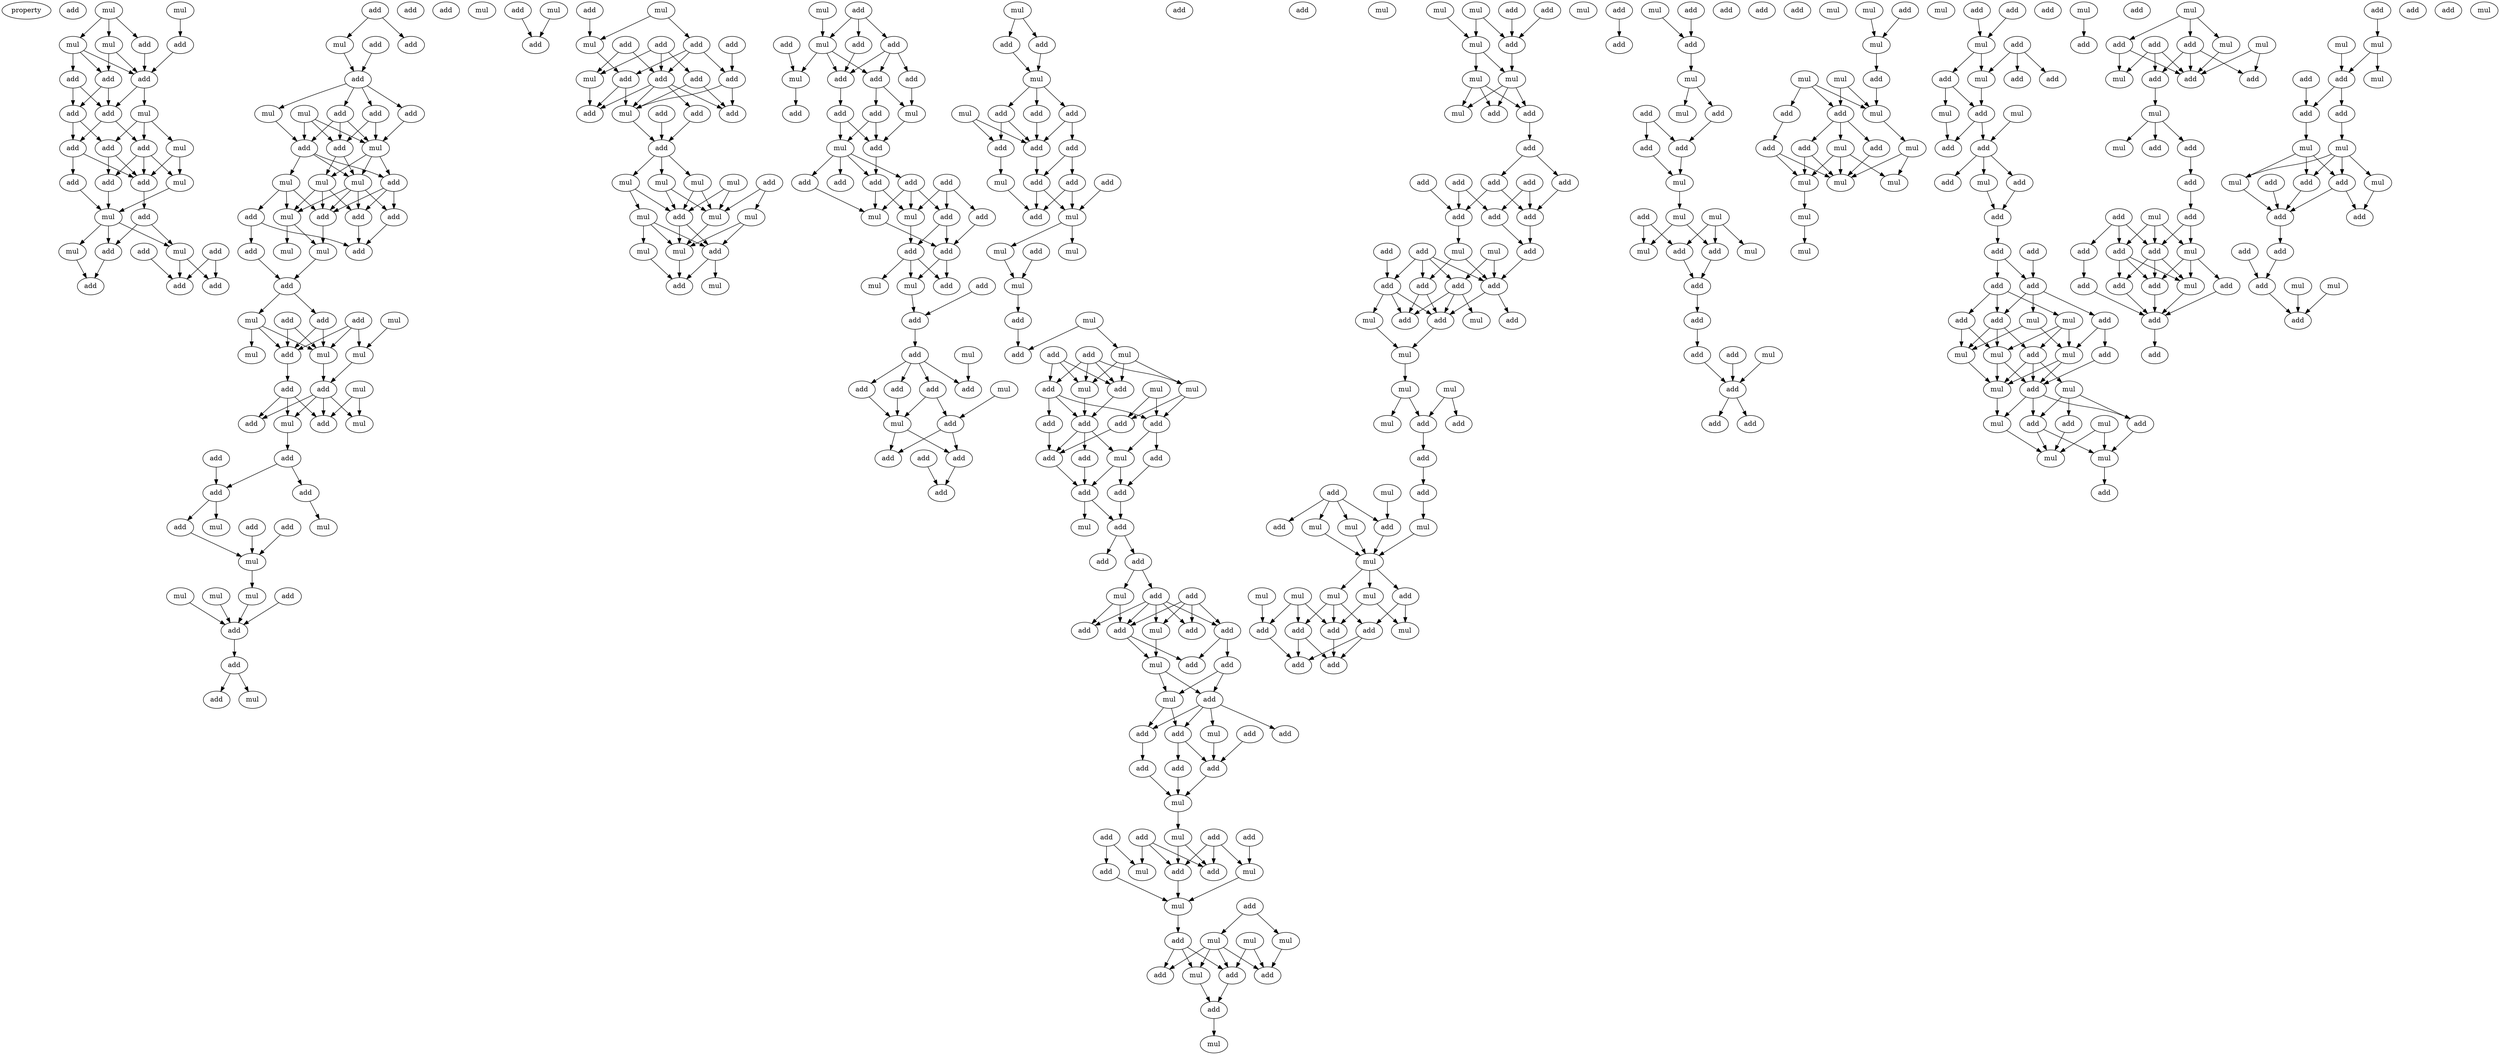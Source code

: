 digraph {
    node [fontcolor=black]
    property [mul=2,lf=1.8]
    0 [ label = add ];
    1 [ label = mul ];
    2 [ label = mul ];
    3 [ label = add ];
    4 [ label = mul ];
    5 [ label = add ];
    6 [ label = mul ];
    7 [ label = add ];
    8 [ label = add ];
    9 [ label = add ];
    10 [ label = add ];
    11 [ label = mul ];
    12 [ label = add ];
    13 [ label = add ];
    14 [ label = add ];
    15 [ label = add ];
    16 [ label = mul ];
    17 [ label = add ];
    18 [ label = add ];
    19 [ label = add ];
    20 [ label = mul ];
    21 [ label = mul ];
    22 [ label = add ];
    23 [ label = add ];
    24 [ label = mul ];
    25 [ label = add ];
    26 [ label = add ];
    27 [ label = mul ];
    28 [ label = add ];
    29 [ label = add ];
    30 [ label = add ];
    31 [ label = add ];
    32 [ label = add ];
    33 [ label = mul ];
    34 [ label = add ];
    35 [ label = add ];
    36 [ label = add ];
    37 [ label = mul ];
    38 [ label = add ];
    39 [ label = add ];
    40 [ label = mul ];
    41 [ label = add ];
    42 [ label = add ];
    43 [ label = add ];
    44 [ label = mul ];
    45 [ label = mul ];
    46 [ label = mul ];
    47 [ label = mul ];
    48 [ label = add ];
    49 [ label = add ];
    50 [ label = mul ];
    51 [ label = add ];
    52 [ label = add ];
    53 [ label = add ];
    54 [ label = mul ];
    55 [ label = mul ];
    56 [ label = add ];
    57 [ label = add ];
    58 [ label = add ];
    59 [ label = add ];
    60 [ label = add ];
    61 [ label = mul ];
    62 [ label = mul ];
    63 [ label = add ];
    64 [ label = mul ];
    65 [ label = mul ];
    66 [ label = mul ];
    67 [ label = add ];
    68 [ label = add ];
    69 [ label = add ];
    70 [ label = add ];
    71 [ label = mul ];
    72 [ label = add ];
    73 [ label = add ];
    74 [ label = mul ];
    75 [ label = mul ];
    76 [ label = add ];
    77 [ label = add ];
    78 [ label = add ];
    79 [ label = add ];
    80 [ label = add ];
    81 [ label = mul ];
    82 [ label = mul ];
    83 [ label = add ];
    84 [ label = add ];
    85 [ label = mul ];
    86 [ label = mul ];
    87 [ label = mul ];
    88 [ label = mul ];
    89 [ label = mul ];
    90 [ label = add ];
    91 [ label = add ];
    92 [ label = add ];
    93 [ label = add ];
    94 [ label = add ];
    95 [ label = mul ];
    96 [ label = mul ];
    97 [ label = add ];
    98 [ label = add ];
    99 [ label = mul ];
    100 [ label = add ];
    101 [ label = add ];
    102 [ label = add ];
    103 [ label = mul ];
    104 [ label = add ];
    105 [ label = add ];
    106 [ label = add ];
    107 [ label = mul ];
    108 [ label = add ];
    109 [ label = add ];
    110 [ label = add ];
    111 [ label = add ];
    112 [ label = add ];
    113 [ label = mul ];
    114 [ label = add ];
    115 [ label = add ];
    116 [ label = mul ];
    117 [ label = add ];
    118 [ label = mul ];
    119 [ label = mul ];
    120 [ label = mul ];
    121 [ label = mul ];
    122 [ label = mul ];
    123 [ label = mul ];
    124 [ label = add ];
    125 [ label = mul ];
    126 [ label = mul ];
    127 [ label = add ];
    128 [ label = add ];
    129 [ label = mul ];
    130 [ label = mul ];
    131 [ label = add ];
    132 [ label = mul ];
    133 [ label = add ];
    134 [ label = add ];
    135 [ label = add ];
    136 [ label = add ];
    137 [ label = mul ];
    138 [ label = add ];
    139 [ label = add ];
    140 [ label = add ];
    141 [ label = mul ];
    142 [ label = add ];
    143 [ label = add ];
    144 [ label = add ];
    145 [ label = mul ];
    146 [ label = add ];
    147 [ label = add ];
    148 [ label = add ];
    149 [ label = add ];
    150 [ label = add ];
    151 [ label = add ];
    152 [ label = add ];
    153 [ label = mul ];
    154 [ label = mul ];
    155 [ label = add ];
    156 [ label = add ];
    157 [ label = mul ];
    158 [ label = add ];
    159 [ label = mul ];
    160 [ label = add ];
    161 [ label = add ];
    162 [ label = mul ];
    163 [ label = add ];
    164 [ label = mul ];
    165 [ label = add ];
    166 [ label = add ];
    167 [ label = add ];
    168 [ label = add ];
    169 [ label = mul ];
    170 [ label = add ];
    171 [ label = add ];
    172 [ label = add ];
    173 [ label = add ];
    174 [ label = mul ];
    175 [ label = add ];
    176 [ label = add ];
    177 [ label = add ];
    178 [ label = mul ];
    179 [ label = add ];
    180 [ label = add ];
    181 [ label = mul ];
    182 [ label = add ];
    183 [ label = add ];
    184 [ label = add ];
    185 [ label = add ];
    186 [ label = mul ];
    187 [ label = add ];
    188 [ label = add ];
    189 [ label = add ];
    190 [ label = add ];
    191 [ label = mul ];
    192 [ label = add ];
    193 [ label = mul ];
    194 [ label = mul ];
    195 [ label = mul ];
    196 [ label = mul ];
    197 [ label = add ];
    198 [ label = add ];
    199 [ label = add ];
    200 [ label = mul ];
    201 [ label = add ];
    202 [ label = add ];
    203 [ label = add ];
    204 [ label = mul ];
    205 [ label = mul ];
    206 [ label = mul ];
    207 [ label = add ];
    208 [ label = add ];
    209 [ label = add ];
    210 [ label = add ];
    211 [ label = mul ];
    212 [ label = add ];
    213 [ label = add ];
    214 [ label = add ];
    215 [ label = add ];
    216 [ label = add ];
    217 [ label = add ];
    218 [ label = add ];
    219 [ label = mul ];
    220 [ label = add ];
    221 [ label = add ];
    222 [ label = mul ];
    223 [ label = add ];
    224 [ label = add ];
    225 [ label = add ];
    226 [ label = add ];
    227 [ label = add ];
    228 [ label = add ];
    229 [ label = mul ];
    230 [ label = add ];
    231 [ label = mul ];
    232 [ label = add ];
    233 [ label = mul ];
    234 [ label = add ];
    235 [ label = add ];
    236 [ label = add ];
    237 [ label = mul ];
    238 [ label = add ];
    239 [ label = add ];
    240 [ label = add ];
    241 [ label = add ];
    242 [ label = add ];
    243 [ label = add ];
    244 [ label = mul ];
    245 [ label = add ];
    246 [ label = mul ];
    247 [ label = add ];
    248 [ label = add ];
    249 [ label = add ];
    250 [ label = add ];
    251 [ label = add ];
    252 [ label = add ];
    253 [ label = mul ];
    254 [ label = mul ];
    255 [ label = mul ];
    256 [ label = add ];
    257 [ label = mul ];
    258 [ label = mul ];
    259 [ label = add ];
    260 [ label = mul ];
    261 [ label = add ];
    262 [ label = add ];
    263 [ label = mul ];
    264 [ label = add ];
    265 [ label = mul ];
    266 [ label = add ];
    267 [ label = mul ];
    268 [ label = add ];
    269 [ label = add ];
    270 [ label = mul ];
    271 [ label = mul ];
    272 [ label = mul ];
    273 [ label = add ];
    274 [ label = mul ];
    275 [ label = mul ];
    276 [ label = add ];
    277 [ label = add ];
    278 [ label = mul ];
    279 [ label = add ];
    280 [ label = add ];
    281 [ label = add ];
    282 [ label = add ];
    283 [ label = add ];
    284 [ label = add ];
    285 [ label = add ];
    286 [ label = add ];
    287 [ label = add ];
    288 [ label = add ];
    289 [ label = add ];
    290 [ label = add ];
    291 [ label = mul ];
    292 [ label = mul ];
    293 [ label = add ];
    294 [ label = add ];
    295 [ label = add ];
    296 [ label = add ];
    297 [ label = add ];
    298 [ label = add ];
    299 [ label = add ];
    300 [ label = mul ];
    301 [ label = mul ];
    302 [ label = mul ];
    303 [ label = mul ];
    304 [ label = mul ];
    305 [ label = mul ];
    306 [ label = add ];
    307 [ label = mul ];
    308 [ label = add ];
    309 [ label = add ];
    310 [ label = add ];
    311 [ label = add ];
    312 [ label = mul ];
    313 [ label = mul ];
    314 [ label = add ];
    315 [ label = mul ];
    316 [ label = mul ];
    317 [ label = add ];
    318 [ label = mul ];
    319 [ label = mul ];
    320 [ label = add ];
    321 [ label = mul ];
    322 [ label = mul ];
    323 [ label = mul ];
    324 [ label = add ];
    325 [ label = add ];
    326 [ label = add ];
    327 [ label = add ];
    328 [ label = mul ];
    329 [ label = add ];
    330 [ label = add ];
    331 [ label = add ];
    332 [ label = mul ];
    333 [ label = add ];
    334 [ label = add ];
    335 [ label = add ];
    336 [ label = mul ];
    337 [ label = add ];
    338 [ label = add ];
    339 [ label = add ];
    340 [ label = add ];
    341 [ label = mul ];
    342 [ label = add ];
    343 [ label = add ];
    344 [ label = mul ];
    345 [ label = mul ];
    346 [ label = add ];
    347 [ label = mul ];
    348 [ label = add ];
    349 [ label = mul ];
    350 [ label = mul ];
    351 [ label = add ];
    352 [ label = add ];
    353 [ label = add ];
    354 [ label = add ];
    355 [ label = add ];
    356 [ label = add ];
    357 [ label = mul ];
    358 [ label = mul ];
    359 [ label = add ];
    360 [ label = mul ];
    361 [ label = add ];
    362 [ label = add ];
    363 [ label = add ];
    364 [ label = mul ];
    365 [ label = mul ];
    366 [ label = mul ];
    367 [ label = mul ];
    368 [ label = add ];
    369 [ label = add ];
    370 [ label = add ];
    371 [ label = mul ];
    372 [ label = mul ];
    373 [ label = add ];
    374 [ label = add ];
    375 [ label = add ];
    376 [ label = mul ];
    377 [ label = mul ];
    378 [ label = mul ];
    379 [ label = mul ];
    380 [ label = mul ];
    381 [ label = mul ];
    382 [ label = add ];
    383 [ label = add ];
    384 [ label = mul ];
    385 [ label = add ];
    386 [ label = add ];
    387 [ label = add ];
    388 [ label = add ];
    389 [ label = mul ];
    390 [ label = mul ];
    391 [ label = add ];
    392 [ label = mul ];
    393 [ label = add ];
    394 [ label = add ];
    395 [ label = add ];
    396 [ label = add ];
    397 [ label = mul ];
    398 [ label = add ];
    399 [ label = add ];
    400 [ label = add ];
    401 [ label = add ];
    402 [ label = add ];
    403 [ label = mul ];
    404 [ label = add ];
    405 [ label = add ];
    406 [ label = mul ];
    407 [ label = add ];
    408 [ label = mul ];
    409 [ label = add ];
    410 [ label = mul ];
    411 [ label = add ];
    412 [ label = mul ];
    413 [ label = mul ];
    414 [ label = mul ];
    415 [ label = add ];
    416 [ label = add ];
    417 [ label = mul ];
    418 [ label = mul ];
    419 [ label = add ];
    420 [ label = add ];
    421 [ label = mul ];
    422 [ label = mul ];
    423 [ label = add ];
    424 [ label = add ];
    425 [ label = mul ];
    426 [ label = add ];
    427 [ label = add ];
    428 [ label = mul ];
    429 [ label = add ];
    430 [ label = mul ];
    431 [ label = add ];
    432 [ label = mul ];
    433 [ label = add ];
    434 [ label = mul ];
    435 [ label = add ];
    436 [ label = add ];
    437 [ label = add ];
    438 [ label = mul ];
    439 [ label = mul ];
    440 [ label = add ];
    441 [ label = add ];
    442 [ label = add ];
    443 [ label = mul ];
    444 [ label = add ];
    445 [ label = add ];
    446 [ label = add ];
    447 [ label = mul ];
    448 [ label = add ];
    449 [ label = add ];
    450 [ label = add ];
    451 [ label = add ];
    452 [ label = add ];
    453 [ label = mul ];
    454 [ label = add ];
    455 [ label = add ];
    456 [ label = add ];
    457 [ label = add ];
    458 [ label = mul ];
    459 [ label = mul ];
    460 [ label = add ];
    461 [ label = add ];
    462 [ label = mul ];
    463 [ label = add ];
    464 [ label = add ];
    465 [ label = add ];
    466 [ label = mul ];
    467 [ label = mul ];
    468 [ label = add ];
    469 [ label = add ];
    470 [ label = mul ];
    471 [ label = mul ];
    472 [ label = add ];
    473 [ label = add ];
    474 [ label = add ];
    475 [ label = add ];
    476 [ label = add ];
    477 [ label = add ];
    478 [ label = add ];
    479 [ label = mul ];
    480 [ label = mul ];
    481 [ label = mul ];
    482 [ label = add ];
    1 -> 4 [ name = 0 ];
    1 -> 5 [ name = 1 ];
    1 -> 6 [ name = 2 ];
    2 -> 3 [ name = 3 ];
    3 -> 9 [ name = 4 ];
    4 -> 7 [ name = 5 ];
    4 -> 8 [ name = 6 ];
    4 -> 9 [ name = 7 ];
    5 -> 9 [ name = 8 ];
    6 -> 7 [ name = 9 ];
    6 -> 9 [ name = 10 ];
    7 -> 10 [ name = 11 ];
    7 -> 12 [ name = 12 ];
    8 -> 10 [ name = 13 ];
    8 -> 12 [ name = 14 ];
    9 -> 11 [ name = 15 ];
    9 -> 12 [ name = 16 ];
    10 -> 13 [ name = 17 ];
    10 -> 14 [ name = 18 ];
    11 -> 14 [ name = 19 ];
    11 -> 15 [ name = 20 ];
    11 -> 16 [ name = 21 ];
    12 -> 13 [ name = 22 ];
    12 -> 15 [ name = 23 ];
    13 -> 17 [ name = 24 ];
    13 -> 19 [ name = 25 ];
    14 -> 17 [ name = 26 ];
    14 -> 18 [ name = 27 ];
    15 -> 17 [ name = 28 ];
    15 -> 18 [ name = 29 ];
    15 -> 20 [ name = 30 ];
    16 -> 17 [ name = 31 ];
    16 -> 20 [ name = 32 ];
    17 -> 22 [ name = 33 ];
    18 -> 21 [ name = 34 ];
    19 -> 21 [ name = 35 ];
    20 -> 21 [ name = 36 ];
    21 -> 23 [ name = 37 ];
    21 -> 24 [ name = 38 ];
    21 -> 27 [ name = 39 ];
    22 -> 23 [ name = 40 ];
    22 -> 24 [ name = 41 ];
    23 -> 30 [ name = 42 ];
    24 -> 28 [ name = 43 ];
    24 -> 29 [ name = 44 ];
    25 -> 28 [ name = 45 ];
    25 -> 29 [ name = 46 ];
    26 -> 28 [ name = 47 ];
    27 -> 30 [ name = 48 ];
    31 -> 32 [ name = 49 ];
    31 -> 33 [ name = 50 ];
    33 -> 36 [ name = 51 ];
    34 -> 36 [ name = 52 ];
    36 -> 37 [ name = 53 ];
    36 -> 38 [ name = 54 ];
    36 -> 39 [ name = 55 ];
    36 -> 41 [ name = 56 ];
    37 -> 42 [ name = 57 ];
    38 -> 43 [ name = 58 ];
    38 -> 44 [ name = 59 ];
    39 -> 44 [ name = 60 ];
    40 -> 42 [ name = 61 ];
    40 -> 43 [ name = 62 ];
    40 -> 44 [ name = 63 ];
    41 -> 42 [ name = 64 ];
    41 -> 43 [ name = 65 ];
    41 -> 44 [ name = 66 ];
    42 -> 45 [ name = 67 ];
    42 -> 47 [ name = 68 ];
    42 -> 48 [ name = 69 ];
    43 -> 46 [ name = 70 ];
    43 -> 47 [ name = 71 ];
    44 -> 46 [ name = 72 ];
    44 -> 47 [ name = 73 ];
    44 -> 48 [ name = 74 ];
    45 -> 50 [ name = 75 ];
    45 -> 52 [ name = 76 ];
    45 -> 53 [ name = 77 ];
    46 -> 50 [ name = 78 ];
    46 -> 51 [ name = 79 ];
    46 -> 52 [ name = 80 ];
    47 -> 49 [ name = 81 ];
    47 -> 50 [ name = 82 ];
    47 -> 51 [ name = 83 ];
    47 -> 52 [ name = 84 ];
    48 -> 49 [ name = 85 ];
    48 -> 51 [ name = 86 ];
    48 -> 52 [ name = 87 ];
    49 -> 57 [ name = 88 ];
    50 -> 54 [ name = 89 ];
    50 -> 55 [ name = 90 ];
    51 -> 57 [ name = 91 ];
    52 -> 55 [ name = 92 ];
    53 -> 56 [ name = 93 ];
    53 -> 57 [ name = 94 ];
    55 -> 58 [ name = 95 ];
    56 -> 58 [ name = 96 ];
    58 -> 59 [ name = 97 ];
    58 -> 62 [ name = 98 ];
    59 -> 64 [ name = 99 ];
    59 -> 68 [ name = 100 ];
    60 -> 64 [ name = 101 ];
    60 -> 68 [ name = 102 ];
    61 -> 65 [ name = 103 ];
    62 -> 64 [ name = 104 ];
    62 -> 66 [ name = 105 ];
    62 -> 68 [ name = 106 ];
    63 -> 64 [ name = 107 ];
    63 -> 65 [ name = 108 ];
    63 -> 68 [ name = 109 ];
    64 -> 69 [ name = 110 ];
    65 -> 69 [ name = 111 ];
    68 -> 70 [ name = 112 ];
    69 -> 72 [ name = 113 ];
    69 -> 73 [ name = 114 ];
    69 -> 74 [ name = 115 ];
    69 -> 75 [ name = 116 ];
    70 -> 72 [ name = 117 ];
    70 -> 73 [ name = 118 ];
    70 -> 74 [ name = 119 ];
    71 -> 72 [ name = 120 ];
    71 -> 75 [ name = 121 ];
    74 -> 77 [ name = 122 ];
    76 -> 78 [ name = 123 ];
    77 -> 78 [ name = 124 ];
    77 -> 79 [ name = 125 ];
    78 -> 81 [ name = 126 ];
    78 -> 84 [ name = 127 ];
    79 -> 82 [ name = 128 ];
    80 -> 85 [ name = 129 ];
    83 -> 85 [ name = 130 ];
    84 -> 85 [ name = 131 ];
    85 -> 88 [ name = 132 ];
    86 -> 91 [ name = 133 ];
    87 -> 91 [ name = 134 ];
    88 -> 91 [ name = 135 ];
    90 -> 91 [ name = 136 ];
    91 -> 92 [ name = 137 ];
    92 -> 93 [ name = 138 ];
    92 -> 95 [ name = 139 ];
    94 -> 97 [ name = 140 ];
    96 -> 97 [ name = 141 ];
    98 -> 103 [ name = 142 ];
    99 -> 103 [ name = 143 ];
    99 -> 104 [ name = 144 ];
    100 -> 108 [ name = 145 ];
    101 -> 106 [ name = 146 ];
    101 -> 107 [ name = 147 ];
    102 -> 106 [ name = 148 ];
    102 -> 107 [ name = 149 ];
    102 -> 109 [ name = 150 ];
    103 -> 105 [ name = 151 ];
    104 -> 105 [ name = 152 ];
    104 -> 106 [ name = 153 ];
    104 -> 108 [ name = 154 ];
    105 -> 111 [ name = 155 ];
    105 -> 113 [ name = 156 ];
    106 -> 111 [ name = 157 ];
    106 -> 112 [ name = 158 ];
    106 -> 113 [ name = 159 ];
    106 -> 114 [ name = 160 ];
    107 -> 111 [ name = 161 ];
    108 -> 113 [ name = 162 ];
    108 -> 114 [ name = 163 ];
    109 -> 113 [ name = 164 ];
    109 -> 114 [ name = 165 ];
    110 -> 115 [ name = 166 ];
    112 -> 115 [ name = 167 ];
    113 -> 115 [ name = 168 ];
    115 -> 116 [ name = 169 ];
    115 -> 119 [ name = 170 ];
    115 -> 120 [ name = 171 ];
    116 -> 121 [ name = 172 ];
    116 -> 124 [ name = 173 ];
    117 -> 122 [ name = 174 ];
    117 -> 123 [ name = 175 ];
    118 -> 122 [ name = 176 ];
    118 -> 124 [ name = 177 ];
    119 -> 122 [ name = 178 ];
    119 -> 124 [ name = 179 ];
    120 -> 122 [ name = 180 ];
    120 -> 124 [ name = 181 ];
    121 -> 125 [ name = 182 ];
    121 -> 126 [ name = 183 ];
    121 -> 127 [ name = 184 ];
    122 -> 125 [ name = 185 ];
    123 -> 125 [ name = 186 ];
    123 -> 127 [ name = 187 ];
    124 -> 125 [ name = 188 ];
    124 -> 127 [ name = 189 ];
    125 -> 128 [ name = 190 ];
    126 -> 128 [ name = 191 ];
    127 -> 128 [ name = 192 ];
    127 -> 129 [ name = 193 ];
    130 -> 132 [ name = 194 ];
    131 -> 132 [ name = 195 ];
    131 -> 133 [ name = 196 ];
    131 -> 134 [ name = 197 ];
    132 -> 136 [ name = 198 ];
    132 -> 137 [ name = 199 ];
    132 -> 138 [ name = 200 ];
    133 -> 136 [ name = 201 ];
    133 -> 138 [ name = 202 ];
    133 -> 139 [ name = 203 ];
    134 -> 136 [ name = 204 ];
    135 -> 137 [ name = 205 ];
    136 -> 140 [ name = 206 ];
    137 -> 142 [ name = 207 ];
    138 -> 141 [ name = 208 ];
    138 -> 143 [ name = 209 ];
    139 -> 141 [ name = 210 ];
    140 -> 144 [ name = 211 ];
    140 -> 145 [ name = 212 ];
    141 -> 144 [ name = 213 ];
    143 -> 144 [ name = 214 ];
    143 -> 145 [ name = 215 ];
    144 -> 149 [ name = 216 ];
    145 -> 147 [ name = 217 ];
    145 -> 148 [ name = 218 ];
    145 -> 149 [ name = 219 ];
    145 -> 150 [ name = 220 ];
    146 -> 151 [ name = 221 ];
    146 -> 152 [ name = 222 ];
    146 -> 154 [ name = 223 ];
    147 -> 151 [ name = 224 ];
    147 -> 153 [ name = 225 ];
    147 -> 154 [ name = 226 ];
    148 -> 153 [ name = 227 ];
    149 -> 153 [ name = 228 ];
    149 -> 154 [ name = 229 ];
    151 -> 155 [ name = 230 ];
    151 -> 156 [ name = 231 ];
    152 -> 156 [ name = 232 ];
    153 -> 156 [ name = 233 ];
    154 -> 155 [ name = 234 ];
    155 -> 157 [ name = 235 ];
    155 -> 159 [ name = 236 ];
    155 -> 160 [ name = 237 ];
    156 -> 159 [ name = 238 ];
    156 -> 160 [ name = 239 ];
    158 -> 161 [ name = 240 ];
    159 -> 161 [ name = 241 ];
    161 -> 163 [ name = 242 ];
    162 -> 168 [ name = 243 ];
    163 -> 165 [ name = 244 ];
    163 -> 166 [ name = 245 ];
    163 -> 167 [ name = 246 ];
    163 -> 168 [ name = 247 ];
    164 -> 170 [ name = 248 ];
    165 -> 169 [ name = 249 ];
    166 -> 169 [ name = 250 ];
    167 -> 169 [ name = 251 ];
    167 -> 170 [ name = 252 ];
    169 -> 171 [ name = 253 ];
    169 -> 172 [ name = 254 ];
    170 -> 171 [ name = 255 ];
    170 -> 172 [ name = 256 ];
    171 -> 175 [ name = 257 ];
    173 -> 175 [ name = 258 ];
    174 -> 176 [ name = 259 ];
    174 -> 177 [ name = 260 ];
    176 -> 178 [ name = 261 ];
    177 -> 178 [ name = 262 ];
    178 -> 179 [ name = 263 ];
    178 -> 180 [ name = 264 ];
    178 -> 182 [ name = 265 ];
    179 -> 183 [ name = 266 ];
    179 -> 185 [ name = 267 ];
    180 -> 185 [ name = 268 ];
    181 -> 183 [ name = 269 ];
    181 -> 185 [ name = 270 ];
    182 -> 184 [ name = 271 ];
    182 -> 185 [ name = 272 ];
    183 -> 186 [ name = 273 ];
    184 -> 187 [ name = 274 ];
    184 -> 189 [ name = 275 ];
    185 -> 187 [ name = 276 ];
    186 -> 190 [ name = 277 ];
    187 -> 190 [ name = 278 ];
    187 -> 191 [ name = 279 ];
    188 -> 191 [ name = 280 ];
    189 -> 190 [ name = 281 ];
    189 -> 191 [ name = 282 ];
    191 -> 193 [ name = 283 ];
    191 -> 194 [ name = 284 ];
    192 -> 195 [ name = 285 ];
    194 -> 195 [ name = 286 ];
    195 -> 197 [ name = 287 ];
    196 -> 200 [ name = 288 ];
    196 -> 201 [ name = 289 ];
    197 -> 201 [ name = 290 ];
    198 -> 202 [ name = 291 ];
    198 -> 203 [ name = 292 ];
    198 -> 205 [ name = 293 ];
    198 -> 206 [ name = 294 ];
    199 -> 202 [ name = 295 ];
    199 -> 203 [ name = 296 ];
    199 -> 206 [ name = 297 ];
    200 -> 202 [ name = 298 ];
    200 -> 205 [ name = 299 ];
    200 -> 206 [ name = 300 ];
    202 -> 208 [ name = 301 ];
    203 -> 207 [ name = 302 ];
    203 -> 208 [ name = 303 ];
    203 -> 209 [ name = 304 ];
    204 -> 207 [ name = 305 ];
    204 -> 210 [ name = 306 ];
    205 -> 207 [ name = 307 ];
    205 -> 210 [ name = 308 ];
    206 -> 208 [ name = 309 ];
    207 -> 211 [ name = 310 ];
    207 -> 214 [ name = 311 ];
    208 -> 211 [ name = 312 ];
    208 -> 212 [ name = 313 ];
    208 -> 213 [ name = 314 ];
    209 -> 213 [ name = 315 ];
    210 -> 213 [ name = 316 ];
    211 -> 215 [ name = 317 ];
    211 -> 216 [ name = 318 ];
    212 -> 216 [ name = 319 ];
    213 -> 216 [ name = 320 ];
    214 -> 215 [ name = 321 ];
    215 -> 218 [ name = 322 ];
    216 -> 218 [ name = 323 ];
    216 -> 219 [ name = 324 ];
    218 -> 220 [ name = 325 ];
    218 -> 221 [ name = 326 ];
    221 -> 222 [ name = 327 ];
    221 -> 224 [ name = 328 ];
    222 -> 225 [ name = 329 ];
    222 -> 227 [ name = 330 ];
    223 -> 226 [ name = 331 ];
    223 -> 227 [ name = 332 ];
    223 -> 228 [ name = 333 ];
    223 -> 229 [ name = 334 ];
    224 -> 225 [ name = 335 ];
    224 -> 226 [ name = 336 ];
    224 -> 227 [ name = 337 ];
    224 -> 228 [ name = 338 ];
    224 -> 229 [ name = 339 ];
    226 -> 230 [ name = 340 ];
    226 -> 232 [ name = 341 ];
    227 -> 231 [ name = 342 ];
    227 -> 232 [ name = 343 ];
    229 -> 231 [ name = 344 ];
    230 -> 233 [ name = 345 ];
    230 -> 234 [ name = 346 ];
    231 -> 233 [ name = 347 ];
    231 -> 234 [ name = 348 ];
    233 -> 236 [ name = 349 ];
    233 -> 239 [ name = 350 ];
    234 -> 235 [ name = 351 ];
    234 -> 236 [ name = 352 ];
    234 -> 237 [ name = 353 ];
    234 -> 239 [ name = 354 ];
    236 -> 241 [ name = 355 ];
    237 -> 240 [ name = 356 ];
    238 -> 240 [ name = 357 ];
    239 -> 240 [ name = 358 ];
    239 -> 242 [ name = 359 ];
    240 -> 244 [ name = 360 ];
    241 -> 244 [ name = 361 ];
    242 -> 244 [ name = 362 ];
    244 -> 246 [ name = 363 ];
    245 -> 253 [ name = 364 ];
    246 -> 251 [ name = 365 ];
    246 -> 252 [ name = 366 ];
    247 -> 251 [ name = 367 ];
    247 -> 252 [ name = 368 ];
    247 -> 254 [ name = 369 ];
    248 -> 250 [ name = 370 ];
    248 -> 254 [ name = 371 ];
    249 -> 251 [ name = 372 ];
    249 -> 252 [ name = 373 ];
    249 -> 253 [ name = 374 ];
    250 -> 255 [ name = 375 ];
    251 -> 255 [ name = 376 ];
    253 -> 255 [ name = 377 ];
    255 -> 259 [ name = 378 ];
    256 -> 258 [ name = 379 ];
    256 -> 260 [ name = 380 ];
    257 -> 261 [ name = 381 ];
    257 -> 264 [ name = 382 ];
    258 -> 264 [ name = 383 ];
    259 -> 261 [ name = 384 ];
    259 -> 262 [ name = 385 ];
    259 -> 263 [ name = 386 ];
    260 -> 261 [ name = 387 ];
    260 -> 262 [ name = 388 ];
    260 -> 263 [ name = 389 ];
    260 -> 264 [ name = 390 ];
    261 -> 266 [ name = 391 ];
    263 -> 266 [ name = 392 ];
    266 -> 267 [ name = 393 ];
    268 -> 273 [ name = 394 ];
    269 -> 273 [ name = 395 ];
    270 -> 272 [ name = 396 ];
    271 -> 272 [ name = 397 ];
    271 -> 273 [ name = 398 ];
    272 -> 274 [ name = 399 ];
    272 -> 275 [ name = 400 ];
    273 -> 275 [ name = 401 ];
    274 -> 276 [ name = 402 ];
    274 -> 277 [ name = 403 ];
    274 -> 278 [ name = 404 ];
    275 -> 276 [ name = 405 ];
    275 -> 277 [ name = 406 ];
    275 -> 278 [ name = 407 ];
    277 -> 279 [ name = 408 ];
    279 -> 282 [ name = 409 ];
    279 -> 284 [ name = 410 ];
    280 -> 285 [ name = 411 ];
    280 -> 286 [ name = 412 ];
    281 -> 287 [ name = 413 ];
    282 -> 286 [ name = 414 ];
    283 -> 285 [ name = 415 ];
    283 -> 287 [ name = 416 ];
    284 -> 286 [ name = 417 ];
    284 -> 287 [ name = 418 ];
    285 -> 290 [ name = 419 ];
    286 -> 290 [ name = 420 ];
    287 -> 292 [ name = 421 ];
    288 -> 293 [ name = 422 ];
    288 -> 294 [ name = 423 ];
    288 -> 295 [ name = 424 ];
    288 -> 296 [ name = 425 ];
    289 -> 293 [ name = 426 ];
    290 -> 295 [ name = 427 ];
    291 -> 295 [ name = 428 ];
    291 -> 296 [ name = 429 ];
    292 -> 294 [ name = 430 ];
    292 -> 295 [ name = 431 ];
    293 -> 298 [ name = 432 ];
    293 -> 299 [ name = 433 ];
    293 -> 300 [ name = 434 ];
    294 -> 298 [ name = 435 ];
    294 -> 299 [ name = 436 ];
    295 -> 297 [ name = 437 ];
    295 -> 298 [ name = 438 ];
    296 -> 298 [ name = 439 ];
    296 -> 299 [ name = 440 ];
    296 -> 301 [ name = 441 ];
    298 -> 302 [ name = 442 ];
    300 -> 302 [ name = 443 ];
    302 -> 305 [ name = 444 ];
    304 -> 306 [ name = 445 ];
    304 -> 308 [ name = 446 ];
    305 -> 307 [ name = 447 ];
    305 -> 308 [ name = 448 ];
    308 -> 309 [ name = 449 ];
    309 -> 310 [ name = 450 ];
    310 -> 315 [ name = 451 ];
    311 -> 313 [ name = 452 ];
    311 -> 314 [ name = 453 ];
    311 -> 316 [ name = 454 ];
    311 -> 317 [ name = 455 ];
    312 -> 317 [ name = 456 ];
    313 -> 318 [ name = 457 ];
    315 -> 318 [ name = 458 ];
    316 -> 318 [ name = 459 ];
    317 -> 318 [ name = 460 ];
    318 -> 320 [ name = 461 ];
    318 -> 321 [ name = 462 ];
    318 -> 322 [ name = 463 ];
    319 -> 325 [ name = 464 ];
    320 -> 327 [ name = 465 ];
    320 -> 328 [ name = 466 ];
    321 -> 324 [ name = 467 ];
    321 -> 326 [ name = 468 ];
    321 -> 327 [ name = 469 ];
    322 -> 324 [ name = 470 ];
    322 -> 328 [ name = 471 ];
    323 -> 324 [ name = 472 ];
    323 -> 325 [ name = 473 ];
    323 -> 326 [ name = 474 ];
    324 -> 330 [ name = 475 ];
    325 -> 329 [ name = 476 ];
    326 -> 329 [ name = 477 ];
    326 -> 330 [ name = 478 ];
    327 -> 329 [ name = 479 ];
    327 -> 330 [ name = 480 ];
    331 -> 333 [ name = 481 ];
    332 -> 335 [ name = 482 ];
    334 -> 335 [ name = 483 ];
    335 -> 336 [ name = 484 ];
    336 -> 337 [ name = 485 ];
    336 -> 341 [ name = 486 ];
    337 -> 343 [ name = 487 ];
    340 -> 342 [ name = 488 ];
    340 -> 343 [ name = 489 ];
    342 -> 344 [ name = 490 ];
    343 -> 344 [ name = 491 ];
    344 -> 345 [ name = 492 ];
    345 -> 350 [ name = 493 ];
    345 -> 352 [ name = 494 ];
    346 -> 350 [ name = 495 ];
    346 -> 351 [ name = 496 ];
    347 -> 349 [ name = 497 ];
    347 -> 351 [ name = 498 ];
    347 -> 352 [ name = 499 ];
    351 -> 353 [ name = 500 ];
    352 -> 353 [ name = 501 ];
    353 -> 354 [ name = 502 ];
    354 -> 355 [ name = 503 ];
    355 -> 359 [ name = 504 ];
    356 -> 359 [ name = 505 ];
    357 -> 359 [ name = 506 ];
    359 -> 361 [ name = 507 ];
    359 -> 362 [ name = 508 ];
    360 -> 364 [ name = 509 ];
    363 -> 364 [ name = 510 ];
    364 -> 368 [ name = 511 ];
    365 -> 370 [ name = 512 ];
    365 -> 371 [ name = 513 ];
    366 -> 369 [ name = 514 ];
    366 -> 370 [ name = 515 ];
    366 -> 371 [ name = 516 ];
    368 -> 371 [ name = 517 ];
    369 -> 373 [ name = 518 ];
    370 -> 372 [ name = 519 ];
    370 -> 374 [ name = 520 ];
    370 -> 375 [ name = 521 ];
    371 -> 376 [ name = 522 ];
    372 -> 377 [ name = 523 ];
    372 -> 378 [ name = 524 ];
    372 -> 379 [ name = 525 ];
    373 -> 377 [ name = 526 ];
    373 -> 379 [ name = 527 ];
    374 -> 377 [ name = 528 ];
    375 -> 377 [ name = 529 ];
    375 -> 379 [ name = 530 ];
    376 -> 377 [ name = 531 ];
    376 -> 378 [ name = 532 ];
    379 -> 380 [ name = 533 ];
    380 -> 381 [ name = 534 ];
    382 -> 384 [ name = 535 ];
    383 -> 384 [ name = 536 ];
    384 -> 386 [ name = 537 ];
    384 -> 389 [ name = 538 ];
    385 -> 387 [ name = 539 ];
    385 -> 388 [ name = 540 ];
    385 -> 389 [ name = 541 ];
    386 -> 390 [ name = 542 ];
    386 -> 391 [ name = 543 ];
    389 -> 391 [ name = 544 ];
    390 -> 393 [ name = 545 ];
    391 -> 393 [ name = 546 ];
    391 -> 394 [ name = 547 ];
    392 -> 394 [ name = 548 ];
    394 -> 395 [ name = 549 ];
    394 -> 396 [ name = 550 ];
    394 -> 397 [ name = 551 ];
    396 -> 398 [ name = 552 ];
    397 -> 398 [ name = 553 ];
    398 -> 400 [ name = 554 ];
    399 -> 401 [ name = 555 ];
    400 -> 401 [ name = 556 ];
    400 -> 402 [ name = 557 ];
    401 -> 403 [ name = 558 ];
    401 -> 404 [ name = 559 ];
    401 -> 405 [ name = 560 ];
    402 -> 405 [ name = 561 ];
    402 -> 406 [ name = 562 ];
    402 -> 407 [ name = 563 ];
    403 -> 408 [ name = 564 ];
    403 -> 410 [ name = 565 ];
    404 -> 408 [ name = 566 ];
    404 -> 409 [ name = 567 ];
    405 -> 410 [ name = 568 ];
    405 -> 411 [ name = 569 ];
    405 -> 412 [ name = 570 ];
    406 -> 408 [ name = 571 ];
    406 -> 411 [ name = 572 ];
    406 -> 412 [ name = 573 ];
    407 -> 410 [ name = 574 ];
    407 -> 412 [ name = 575 ];
    408 -> 414 [ name = 576 ];
    408 -> 415 [ name = 577 ];
    409 -> 415 [ name = 578 ];
    410 -> 414 [ name = 579 ];
    411 -> 413 [ name = 580 ];
    411 -> 414 [ name = 581 ];
    411 -> 415 [ name = 582 ];
    412 -> 414 [ name = 583 ];
    412 -> 415 [ name = 584 ];
    413 -> 416 [ name = 585 ];
    413 -> 419 [ name = 586 ];
    413 -> 420 [ name = 587 ];
    414 -> 417 [ name = 588 ];
    415 -> 416 [ name = 589 ];
    415 -> 417 [ name = 590 ];
    415 -> 419 [ name = 591 ];
    416 -> 421 [ name = 592 ];
    416 -> 422 [ name = 593 ];
    417 -> 422 [ name = 594 ];
    418 -> 421 [ name = 595 ];
    418 -> 422 [ name = 596 ];
    419 -> 421 [ name = 597 ];
    420 -> 422 [ name = 598 ];
    421 -> 424 [ name = 599 ];
    425 -> 426 [ name = 600 ];
    428 -> 431 [ name = 601 ];
    428 -> 432 [ name = 602 ];
    428 -> 433 [ name = 603 ];
    429 -> 434 [ name = 604 ];
    429 -> 435 [ name = 605 ];
    429 -> 436 [ name = 606 ];
    430 -> 436 [ name = 607 ];
    430 -> 437 [ name = 608 ];
    431 -> 435 [ name = 609 ];
    431 -> 436 [ name = 610 ];
    431 -> 437 [ name = 611 ];
    432 -> 436 [ name = 612 ];
    433 -> 434 [ name = 613 ];
    433 -> 436 [ name = 614 ];
    435 -> 438 [ name = 615 ];
    438 -> 439 [ name = 616 ];
    438 -> 440 [ name = 617 ];
    438 -> 441 [ name = 618 ];
    441 -> 442 [ name = 619 ];
    442 -> 444 [ name = 620 ];
    443 -> 446 [ name = 621 ];
    443 -> 447 [ name = 622 ];
    443 -> 448 [ name = 623 ];
    444 -> 447 [ name = 624 ];
    444 -> 448 [ name = 625 ];
    445 -> 446 [ name = 626 ];
    445 -> 448 [ name = 627 ];
    445 -> 449 [ name = 628 ];
    446 -> 451 [ name = 629 ];
    446 -> 453 [ name = 630 ];
    446 -> 454 [ name = 631 ];
    447 -> 452 [ name = 632 ];
    447 -> 453 [ name = 633 ];
    447 -> 454 [ name = 634 ];
    448 -> 451 [ name = 635 ];
    448 -> 453 [ name = 636 ];
    448 -> 454 [ name = 637 ];
    449 -> 450 [ name = 638 ];
    450 -> 455 [ name = 639 ];
    451 -> 455 [ name = 640 ];
    452 -> 455 [ name = 641 ];
    453 -> 455 [ name = 642 ];
    454 -> 455 [ name = 643 ];
    455 -> 456 [ name = 644 ];
    457 -> 458 [ name = 645 ];
    458 -> 460 [ name = 646 ];
    458 -> 462 [ name = 647 ];
    459 -> 460 [ name = 648 ];
    460 -> 463 [ name = 649 ];
    460 -> 465 [ name = 650 ];
    461 -> 463 [ name = 651 ];
    463 -> 466 [ name = 652 ];
    465 -> 467 [ name = 653 ];
    466 -> 468 [ name = 654 ];
    466 -> 470 [ name = 655 ];
    466 -> 472 [ name = 656 ];
    467 -> 468 [ name = 657 ];
    467 -> 470 [ name = 658 ];
    467 -> 471 [ name = 659 ];
    467 -> 472 [ name = 660 ];
    468 -> 473 [ name = 661 ];
    469 -> 473 [ name = 662 ];
    470 -> 473 [ name = 663 ];
    471 -> 475 [ name = 664 ];
    472 -> 473 [ name = 665 ];
    472 -> 475 [ name = 666 ];
    473 -> 477 [ name = 667 ];
    476 -> 478 [ name = 668 ];
    477 -> 478 [ name = 669 ];
    478 -> 482 [ name = 670 ];
    479 -> 482 [ name = 671 ];
    481 -> 482 [ name = 672 ];
}
